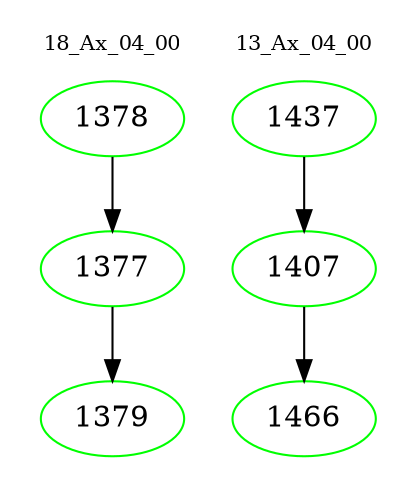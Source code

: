 digraph{
subgraph cluster_0 {
color = white
label = "18_Ax_04_00";
fontsize=10;
T0_1378 [label="1378", color="green"]
T0_1378 -> T0_1377 [color="black"]
T0_1377 [label="1377", color="green"]
T0_1377 -> T0_1379 [color="black"]
T0_1379 [label="1379", color="green"]
}
subgraph cluster_1 {
color = white
label = "13_Ax_04_00";
fontsize=10;
T1_1437 [label="1437", color="green"]
T1_1437 -> T1_1407 [color="black"]
T1_1407 [label="1407", color="green"]
T1_1407 -> T1_1466 [color="black"]
T1_1466 [label="1466", color="green"]
}
}
